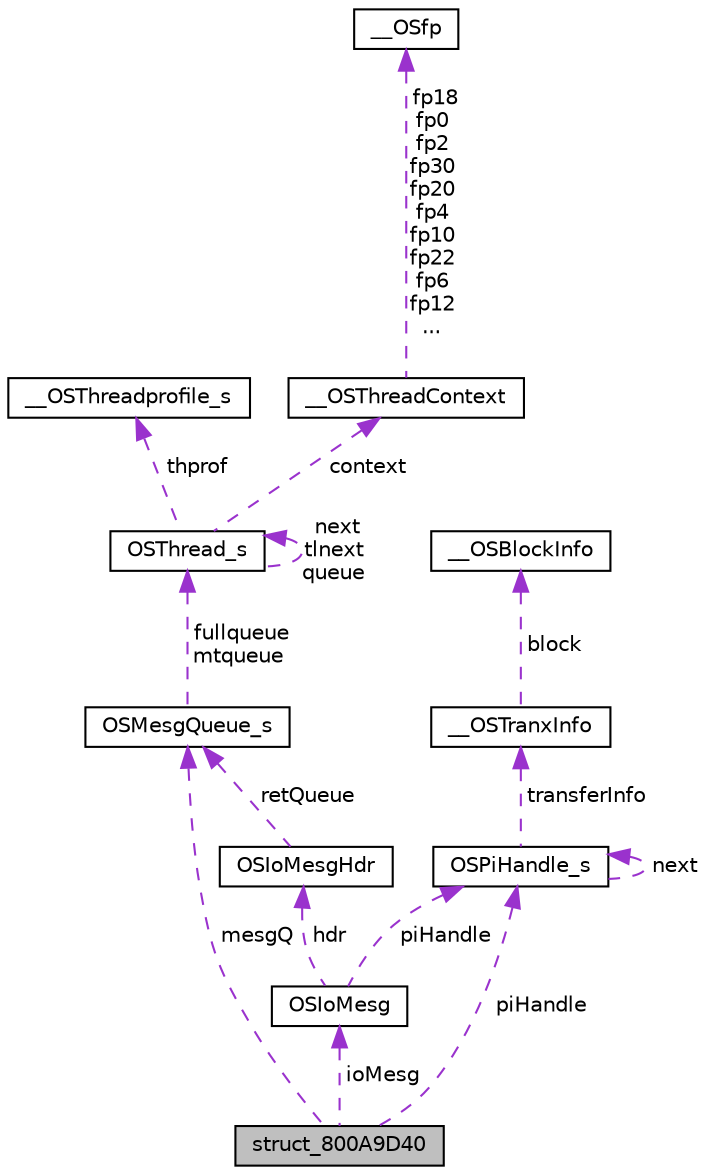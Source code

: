 digraph "struct_800A9D40"
{
 // LATEX_PDF_SIZE
  edge [fontname="Helvetica",fontsize="10",labelfontname="Helvetica",labelfontsize="10"];
  node [fontname="Helvetica",fontsize="10",shape=record];
  Node1 [label="struct_800A9D40",height=0.2,width=0.4,color="black", fillcolor="grey75", style="filled", fontcolor="black",tooltip=" "];
  Node2 -> Node1 [dir="back",color="darkorchid3",fontsize="10",style="dashed",label=" piHandle" ,fontname="Helvetica"];
  Node2 [label="OSPiHandle_s",height=0.2,width=0.4,color="black", fillcolor="white", style="filled",URL="$d8/deb/structOSPiHandle__s.html",tooltip=" "];
  Node2 -> Node2 [dir="back",color="darkorchid3",fontsize="10",style="dashed",label=" next" ,fontname="Helvetica"];
  Node3 -> Node2 [dir="back",color="darkorchid3",fontsize="10",style="dashed",label=" transferInfo" ,fontname="Helvetica"];
  Node3 [label="__OSTranxInfo",height=0.2,width=0.4,color="black", fillcolor="white", style="filled",URL="$d2/d2e/struct____OSTranxInfo.html",tooltip=" "];
  Node4 -> Node3 [dir="back",color="darkorchid3",fontsize="10",style="dashed",label=" block" ,fontname="Helvetica"];
  Node4 [label="__OSBlockInfo",height=0.2,width=0.4,color="black", fillcolor="white", style="filled",URL="$df/df5/struct____OSBlockInfo.html",tooltip=" "];
  Node5 -> Node1 [dir="back",color="darkorchid3",fontsize="10",style="dashed",label=" mesgQ" ,fontname="Helvetica"];
  Node5 [label="OSMesgQueue_s",height=0.2,width=0.4,color="black", fillcolor="white", style="filled",URL="$dc/d50/structOSMesgQueue__s.html",tooltip=" "];
  Node6 -> Node5 [dir="back",color="darkorchid3",fontsize="10",style="dashed",label=" fullqueue\nmtqueue" ,fontname="Helvetica"];
  Node6 [label="OSThread_s",height=0.2,width=0.4,color="black", fillcolor="white", style="filled",URL="$da/dec/structOSThread__s.html",tooltip=" "];
  Node7 -> Node6 [dir="back",color="darkorchid3",fontsize="10",style="dashed",label=" thprof" ,fontname="Helvetica"];
  Node7 [label="__OSThreadprofile_s",height=0.2,width=0.4,color="black", fillcolor="white", style="filled",URL="$dc/d70/struct____OSThreadprofile__s.html",tooltip=" "];
  Node6 -> Node6 [dir="back",color="darkorchid3",fontsize="10",style="dashed",label=" next\ntlnext\nqueue" ,fontname="Helvetica"];
  Node8 -> Node6 [dir="back",color="darkorchid3",fontsize="10",style="dashed",label=" context" ,fontname="Helvetica"];
  Node8 [label="__OSThreadContext",height=0.2,width=0.4,color="black", fillcolor="white", style="filled",URL="$d9/dec/struct____OSThreadContext.html",tooltip=" "];
  Node9 -> Node8 [dir="back",color="darkorchid3",fontsize="10",style="dashed",label=" fp18\nfp0\nfp2\nfp30\nfp20\nfp4\nfp10\nfp22\nfp6\nfp12\n..." ,fontname="Helvetica"];
  Node9 [label="__OSfp",height=0.2,width=0.4,color="black", fillcolor="white", style="filled",URL="$d0/d5b/union____OSfp.html",tooltip=" "];
  Node10 -> Node1 [dir="back",color="darkorchid3",fontsize="10",style="dashed",label=" ioMesg" ,fontname="Helvetica"];
  Node10 [label="OSIoMesg",height=0.2,width=0.4,color="black", fillcolor="white", style="filled",URL="$d8/d97/structOSIoMesg.html",tooltip=" "];
  Node2 -> Node10 [dir="back",color="darkorchid3",fontsize="10",style="dashed",label=" piHandle" ,fontname="Helvetica"];
  Node11 -> Node10 [dir="back",color="darkorchid3",fontsize="10",style="dashed",label=" hdr" ,fontname="Helvetica"];
  Node11 [label="OSIoMesgHdr",height=0.2,width=0.4,color="black", fillcolor="white", style="filled",URL="$dc/d69/structOSIoMesgHdr.html",tooltip=" "];
  Node5 -> Node11 [dir="back",color="darkorchid3",fontsize="10",style="dashed",label=" retQueue" ,fontname="Helvetica"];
}
